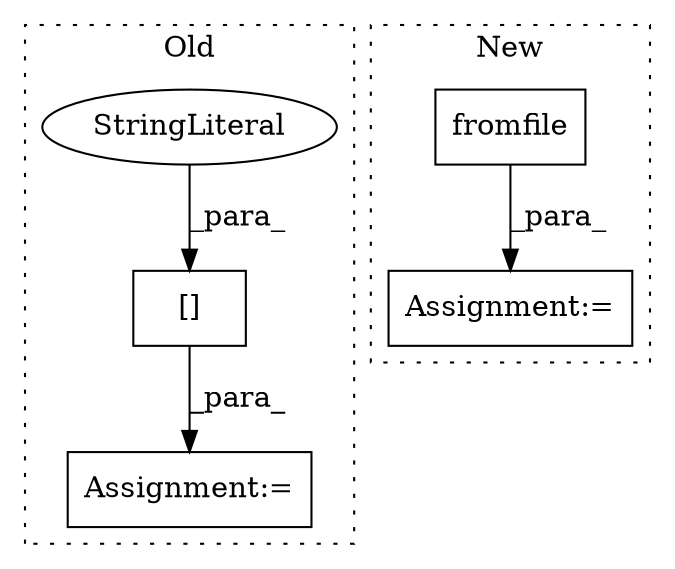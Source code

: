 digraph G {
subgraph cluster0 {
1 [label="[]" a="2" s="20307,20316" l="4,1" shape="box"];
3 [label="StringLiteral" a="45" s="20311" l="5" shape="ellipse"];
4 [label="Assignment:=" a="7" s="20306" l="1" shape="box"];
label = "Old";
style="dotted";
}
subgraph cluster1 {
2 [label="fromfile" a="32" s="20259,20304" l="9,1" shape="box"];
5 [label="Assignment:=" a="7" s="20258" l="1" shape="box"];
label = "New";
style="dotted";
}
1 -> 4 [label="_para_"];
2 -> 5 [label="_para_"];
3 -> 1 [label="_para_"];
}
